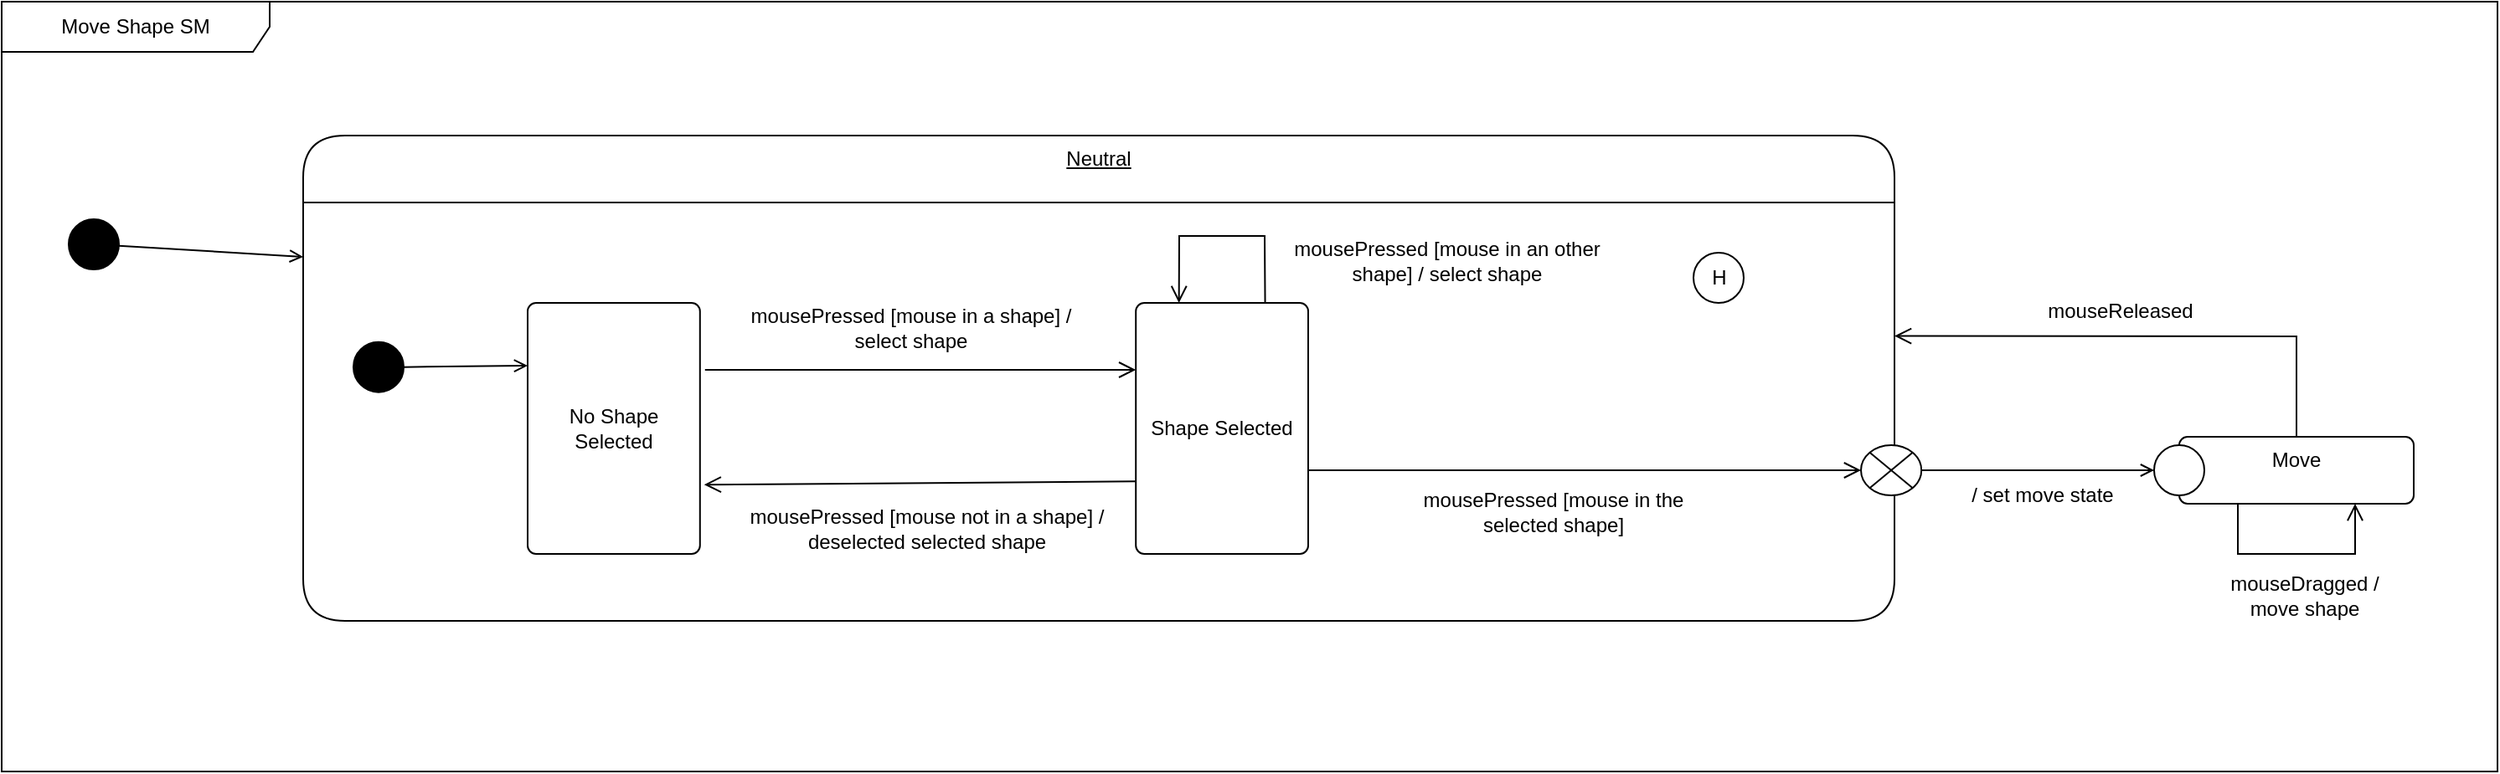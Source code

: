<mxfile version="24.2.5" type="device">
  <diagram name="Page-1" id="3E4-J9eWufKUGDvzpdev">
    <mxGraphModel dx="1969" dy="1040" grid="1" gridSize="10" guides="1" tooltips="1" connect="1" arrows="1" fold="1" page="1" pageScale="1" pageWidth="827" pageHeight="1169" math="0" shadow="0">
      <root>
        <mxCell id="0" />
        <mxCell id="1" parent="0" />
        <mxCell id="mSHdeFPOnr8mZi3dIDjp-4" value="Move Shape SM" style="shape=umlFrame;whiteSpace=wrap;html=1;pointerEvents=0;recursiveResize=0;container=1;collapsible=0;width=160;" parent="1" vertex="1">
          <mxGeometry x="100" y="200" width="1490" height="460" as="geometry" />
        </mxCell>
        <mxCell id="Xp5h8li4eHAb7zd724My-14" value="&lt;font face=&quot;Helvetica&quot;&gt;Neutral&lt;/font&gt;" style="swimlane;fontStyle=4;align=center;verticalAlign=top;childLayout=stackLayout;horizontal=1;startSize=40;horizontalStack=0;resizeParent=1;resizeParentMax=0;resizeLast=0;collapsible=0;marginBottom=0;html=1;rounded=1;absoluteArcSize=1;arcSize=50;whiteSpace=wrap;" parent="mSHdeFPOnr8mZi3dIDjp-4" vertex="1">
          <mxGeometry x="180" y="80" width="950" height="290" as="geometry" />
        </mxCell>
        <mxCell id="Xp5h8li4eHAb7zd724My-15" value="" style="fillColor=none;strokeColor=none;container=1;collapsible=0;" parent="Xp5h8li4eHAb7zd724My-14" vertex="1">
          <mxGeometry y="40" width="950" height="250" as="geometry" />
        </mxCell>
        <mxCell id="Xp5h8li4eHAb7zd724My-16" value="Shape Selected" style="html=1;align=center;verticalAlign=middle;rounded=1;absoluteArcSize=1;arcSize=10;whiteSpace=wrap;" parent="Xp5h8li4eHAb7zd724My-15" vertex="1">
          <mxGeometry x="497.112" y="60" width="102.888" height="150" as="geometry" />
        </mxCell>
        <mxCell id="mSHdeFPOnr8mZi3dIDjp-8" value="mousePressed [mouse in a shape] / select shape" style="text;strokeColor=none;align=center;fillColor=none;html=1;verticalAlign=middle;whiteSpace=wrap;rounded=0;" parent="Xp5h8li4eHAb7zd724My-15" vertex="1">
          <mxGeometry x="260.004" y="50.003" width="205.776" height="50" as="geometry" />
        </mxCell>
        <mxCell id="Xp5h8li4eHAb7zd724My-33" value="" style="endArrow=open;startArrow=none;endFill=0;startFill=0;endSize=8;html=1;verticalAlign=bottom;labelBackgroundColor=none;strokeWidth=1;rounded=0;" parent="Xp5h8li4eHAb7zd724My-15" edge="1">
          <mxGeometry width="160" relative="1" as="geometry">
            <mxPoint x="239.892" y="100" as="sourcePoint" />
            <mxPoint x="497.112" y="100" as="targetPoint" />
          </mxGeometry>
        </mxCell>
        <mxCell id="Xp5h8li4eHAb7zd724My-24" value="No Shape Selected" style="html=1;align=center;verticalAlign=middle;rounded=1;absoluteArcSize=1;arcSize=10;whiteSpace=wrap;" parent="Xp5h8li4eHAb7zd724My-15" vertex="1">
          <mxGeometry x="134.004" y="60" width="102.888" height="150" as="geometry" />
        </mxCell>
        <mxCell id="Xp5h8li4eHAb7zd724My-35" value="" style="endArrow=open;startArrow=none;endFill=0;startFill=0;endSize=8;html=1;verticalAlign=bottom;labelBackgroundColor=none;strokeWidth=1;rounded=0;exitX=0.01;exitY=0.831;exitDx=0;exitDy=0;entryX=1.005;entryY=0.844;entryDx=0;entryDy=0;entryPerimeter=0;exitPerimeter=0;" parent="Xp5h8li4eHAb7zd724My-15" edge="1">
          <mxGeometry width="160" relative="1" as="geometry">
            <mxPoint x="497.116" y="166.667" as="sourcePoint" />
            <mxPoint x="239.382" y="168.617" as="targetPoint" />
          </mxGeometry>
        </mxCell>
        <mxCell id="Xp5h8li4eHAb7zd724My-5" value="mousePressed [mouse not in a shape] / deselected selected shape" style="text;strokeColor=none;align=center;fillColor=none;html=1;verticalAlign=middle;whiteSpace=wrap;rounded=0;" parent="Xp5h8li4eHAb7zd724My-15" vertex="1">
          <mxGeometry x="244.282" y="170.003" width="257.22" height="50" as="geometry" />
        </mxCell>
        <mxCell id="Xp5h8li4eHAb7zd724My-43" value="" style="endArrow=open;startArrow=none;endFill=0;startFill=0;endSize=8;html=1;verticalAlign=bottom;labelBackgroundColor=none;strokeWidth=1;rounded=0;exitX=0.75;exitY=0;exitDx=0;exitDy=0;entryX=0.25;entryY=0;entryDx=0;entryDy=0;" parent="Xp5h8li4eHAb7zd724My-15" source="Xp5h8li4eHAb7zd724My-16" target="Xp5h8li4eHAb7zd724My-16" edge="1">
          <mxGeometry width="160" relative="1" as="geometry">
            <mxPoint x="501.579" y="50" as="sourcePoint" />
            <mxPoint x="758.798" y="50" as="targetPoint" />
            <Array as="points">
              <mxPoint x="574" y="20" />
              <mxPoint x="523" y="20" />
            </Array>
          </mxGeometry>
        </mxCell>
        <mxCell id="Xp5h8li4eHAb7zd724My-44" value="mousePressed [mouse in an other shape] / select shape" style="text;strokeColor=none;align=center;fillColor=none;html=1;verticalAlign=middle;whiteSpace=wrap;rounded=0;" parent="Xp5h8li4eHAb7zd724My-15" vertex="1">
          <mxGeometry x="580.0" y="10.003" width="205.776" height="50" as="geometry" />
        </mxCell>
        <mxCell id="Xp5h8li4eHAb7zd724My-47" value="mousePressed [mouse in the selected shape]" style="text;strokeColor=none;align=center;fillColor=none;html=1;verticalAlign=middle;whiteSpace=wrap;rounded=0;" parent="Xp5h8li4eHAb7zd724My-15" vertex="1">
          <mxGeometry x="650.0" y="170" width="192.915" height="30" as="geometry" />
        </mxCell>
        <mxCell id="Xp5h8li4eHAb7zd724My-78" value="" style="endArrow=open;html=1;rounded=0;align=center;verticalAlign=top;endFill=0;labelBackgroundColor=none;endSize=6;entryX=0;entryY=0.25;entryDx=0;entryDy=0;exitX=1;exitY=0.5;exitDx=0;exitDy=0;" parent="Xp5h8li4eHAb7zd724My-15" source="Xp5h8li4eHAb7zd724My-85" target="Xp5h8li4eHAb7zd724My-24" edge="1">
          <mxGeometry relative="1" as="geometry">
            <mxPoint x="160" y="139.5" as="targetPoint" />
            <mxPoint x="56.095" y="98.33" as="sourcePoint" />
          </mxGeometry>
        </mxCell>
        <mxCell id="Xp5h8li4eHAb7zd724My-81" value="H" style="ellipse;html=1;" parent="Xp5h8li4eHAb7zd724My-15" vertex="1">
          <mxGeometry x="830" y="30" width="30" height="30" as="geometry" />
        </mxCell>
        <mxCell id="Xp5h8li4eHAb7zd724My-85" value="" style="ellipse;fillColor=strokeColor;html=1;" parent="Xp5h8li4eHAb7zd724My-15" vertex="1">
          <mxGeometry x="30" y="83.33" width="30" height="30" as="geometry" />
        </mxCell>
        <mxCell id="Xp5h8li4eHAb7zd724My-22" value="" style="endArrow=open;html=1;rounded=0;align=center;verticalAlign=top;endFill=0;labelBackgroundColor=none;endSize=6;entryX=0;entryY=0.25;entryDx=0;entryDy=0;" parent="mSHdeFPOnr8mZi3dIDjp-4" source="Xp5h8li4eHAb7zd724My-84" target="Xp5h8li4eHAb7zd724My-14" edge="1">
          <mxGeometry relative="1" as="geometry">
            <mxPoint x="170" y="-15" as="targetPoint" />
            <mxPoint x="60" y="145" as="sourcePoint" />
          </mxGeometry>
        </mxCell>
        <mxCell id="Xp5h8li4eHAb7zd724My-45" value="" style="shape=sumEllipse;perimeter=ellipsePerimeter;html=1;backgroundOutline=1;" parent="mSHdeFPOnr8mZi3dIDjp-4" vertex="1">
          <mxGeometry x="1110.003" y="265" width="36.094" height="30" as="geometry" />
        </mxCell>
        <mxCell id="Xp5h8li4eHAb7zd724My-46" value="" style="endArrow=open;startArrow=none;endFill=0;startFill=0;endSize=8;html=1;verticalAlign=bottom;labelBackgroundColor=none;strokeWidth=1;rounded=0;entryX=0;entryY=0.5;entryDx=0;entryDy=0;" parent="mSHdeFPOnr8mZi3dIDjp-4" target="Xp5h8li4eHAb7zd724My-45" edge="1">
          <mxGeometry width="160" relative="1" as="geometry">
            <mxPoint x="780" y="280" as="sourcePoint" />
            <mxPoint x="951.659" y="240" as="targetPoint" />
          </mxGeometry>
        </mxCell>
        <mxCell id="Xp5h8li4eHAb7zd724My-79" value="" style="endArrow=open;html=1;rounded=0;align=center;verticalAlign=top;endFill=0;labelBackgroundColor=none;endSize=6;exitX=1;exitY=0.5;exitDx=0;exitDy=0;" parent="mSHdeFPOnr8mZi3dIDjp-4" source="Xp5h8li4eHAb7zd724My-45" target="Xp5h8li4eHAb7zd724My-86" edge="1">
          <mxGeometry relative="1" as="geometry">
            <mxPoint x="1258" y="279.5" as="targetPoint" />
            <mxPoint x="1180" y="279.5" as="sourcePoint" />
          </mxGeometry>
        </mxCell>
        <mxCell id="Xp5h8li4eHAb7zd724My-80" value="Move" style="html=1;align=center;verticalAlign=top;rounded=1;absoluteArcSize=1;arcSize=10;dashed=0;whiteSpace=wrap;" parent="mSHdeFPOnr8mZi3dIDjp-4" vertex="1">
          <mxGeometry x="1300" y="260" width="140" height="40" as="geometry" />
        </mxCell>
        <mxCell id="Xp5h8li4eHAb7zd724My-84" value="" style="ellipse;fillColor=strokeColor;html=1;" parent="mSHdeFPOnr8mZi3dIDjp-4" vertex="1">
          <mxGeometry x="40" y="130" width="30" height="30" as="geometry" />
        </mxCell>
        <mxCell id="Xp5h8li4eHAb7zd724My-86" value="" style="ellipse;" parent="mSHdeFPOnr8mZi3dIDjp-4" vertex="1">
          <mxGeometry x="1285" y="265" width="30" height="30" as="geometry" />
        </mxCell>
        <mxCell id="Xp5h8li4eHAb7zd724My-87" value="" style="endArrow=open;startArrow=none;endFill=0;startFill=0;endSize=8;html=1;verticalAlign=bottom;labelBackgroundColor=none;strokeWidth=1;rounded=0;exitX=0.5;exitY=0;exitDx=0;exitDy=0;entryX=1;entryY=0.319;entryDx=0;entryDy=0;entryPerimeter=0;" parent="mSHdeFPOnr8mZi3dIDjp-4" source="Xp5h8li4eHAb7zd724My-80" target="Xp5h8li4eHAb7zd724My-15" edge="1">
          <mxGeometry width="160" relative="1" as="geometry">
            <mxPoint x="1417.736" y="199.997" as="sourcePoint" />
            <mxPoint x="1160.002" y="201.947" as="targetPoint" />
            <Array as="points">
              <mxPoint x="1370" y="200" />
            </Array>
          </mxGeometry>
        </mxCell>
        <mxCell id="Xp5h8li4eHAb7zd724My-88" value="mouseDragged / move shape" style="text;strokeColor=none;align=center;fillColor=none;html=1;verticalAlign=middle;whiteSpace=wrap;rounded=0;" parent="mSHdeFPOnr8mZi3dIDjp-4" vertex="1">
          <mxGeometry x="1320" y="340" width="110" height="30" as="geometry" />
        </mxCell>
        <mxCell id="Xp5h8li4eHAb7zd724My-89" value="" style="endArrow=open;startArrow=none;endFill=0;startFill=0;endSize=8;html=1;verticalAlign=bottom;labelBackgroundColor=none;strokeWidth=1;rounded=0;exitX=0.25;exitY=1;exitDx=0;exitDy=0;entryX=0.75;entryY=1;entryDx=0;entryDy=0;" parent="mSHdeFPOnr8mZi3dIDjp-4" source="Xp5h8li4eHAb7zd724My-80" target="Xp5h8li4eHAb7zd724My-80" edge="1">
          <mxGeometry width="160" relative="1" as="geometry">
            <mxPoint x="1490" y="428" as="sourcePoint" />
            <mxPoint x="1250" y="371" as="targetPoint" />
            <Array as="points">
              <mxPoint x="1335" y="330" />
              <mxPoint x="1405" y="330" />
            </Array>
          </mxGeometry>
        </mxCell>
        <mxCell id="Xp5h8li4eHAb7zd724My-90" value="mouseReleased" style="text;strokeColor=none;align=center;fillColor=none;html=1;verticalAlign=middle;whiteSpace=wrap;rounded=0;" parent="mSHdeFPOnr8mZi3dIDjp-4" vertex="1">
          <mxGeometry x="1210" y="170" width="110" height="30" as="geometry" />
        </mxCell>
        <mxCell id="Xp5h8li4eHAb7zd724My-104" value="/ set move state" style="text;strokeColor=none;align=center;fillColor=none;html=1;verticalAlign=middle;whiteSpace=wrap;rounded=0;" parent="mSHdeFPOnr8mZi3dIDjp-4" vertex="1">
          <mxGeometry x="1122.08" y="280" width="192.915" height="30" as="geometry" />
        </mxCell>
      </root>
    </mxGraphModel>
  </diagram>
</mxfile>
